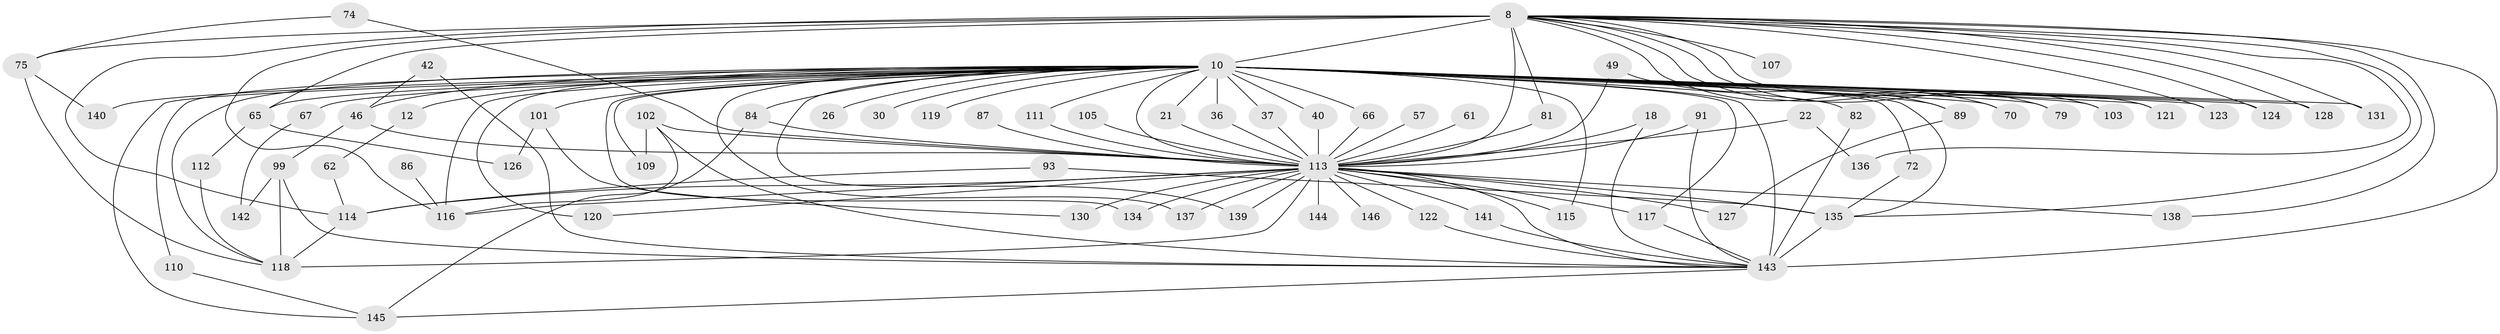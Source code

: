 // original degree distribution, {38: 0.00684931506849315, 21: 0.0136986301369863, 26: 0.00684931506849315, 32: 0.00684931506849315, 20: 0.00684931506849315, 24: 0.00684931506849315, 25: 0.00684931506849315, 18: 0.00684931506849315, 31: 0.00684931506849315, 11: 0.00684931506849315, 3: 0.2328767123287671, 5: 0.0410958904109589, 4: 0.0958904109589041, 7: 0.00684931506849315, 2: 0.5273972602739726, 6: 0.02054794520547945}
// Generated by graph-tools (version 1.1) at 2025/44/03/09/25 04:44:41]
// undirected, 73 vertices, 136 edges
graph export_dot {
graph [start="1"]
  node [color=gray90,style=filled];
  8 [super="+5"];
  10 [super="+4+1"];
  12;
  18;
  21;
  22;
  26;
  30;
  36;
  37;
  40;
  42;
  46 [super="+13+27+35"];
  49;
  57;
  61;
  62;
  65 [super="+39"];
  66;
  67;
  70;
  72;
  74;
  75 [super="+33+17"];
  79;
  81 [super="+68+54"];
  82 [super="+69"];
  84 [super="+34"];
  86;
  87;
  89 [super="+85+14"];
  91;
  93;
  99 [super="+97"];
  101;
  102 [super="+28"];
  103;
  105;
  107;
  109;
  110;
  111;
  112;
  113 [super="+73+7+77"];
  114 [super="+23"];
  115;
  116 [super="+58"];
  117 [super="+44+95"];
  118 [super="+48+76+90"];
  119;
  120 [super="+108"];
  121 [super="+92"];
  122;
  123;
  124;
  126;
  127;
  128 [super="+64"];
  130 [super="+104"];
  131 [super="+55+106"];
  134;
  135 [super="+78+133+96+100"];
  136;
  137;
  138;
  139 [super="+16"];
  140;
  141;
  142;
  143 [super="+80+132+50"];
  144;
  145 [super="+98"];
  146;
  8 -- 10 [weight=9];
  8 -- 75 [weight=3];
  8 -- 103;
  8 -- 121;
  8 -- 128 [weight=2];
  8 -- 65 [weight=2];
  8 -- 70;
  8 -- 136;
  8 -- 138;
  8 -- 143 [weight=3];
  8 -- 79;
  8 -- 107 [weight=2];
  8 -- 114 [weight=2];
  8 -- 123;
  8 -- 124;
  8 -- 81;
  8 -- 131 [weight=2];
  8 -- 135 [weight=2];
  8 -- 113 [weight=14];
  8 -- 116;
  10 -- 12 [weight=2];
  10 -- 26 [weight=2];
  10 -- 46 [weight=2];
  10 -- 72;
  10 -- 79;
  10 -- 82 [weight=3];
  10 -- 89 [weight=3];
  10 -- 101 [weight=2];
  10 -- 134;
  10 -- 145;
  10 -- 128;
  10 -- 66;
  10 -- 67 [weight=2];
  10 -- 137;
  10 -- 139;
  10 -- 21;
  10 -- 119;
  10 -- 120 [weight=4];
  10 -- 70;
  10 -- 36;
  10 -- 111;
  10 -- 121 [weight=2];
  10 -- 140;
  10 -- 84 [weight=2];
  10 -- 30;
  10 -- 37;
  10 -- 103;
  10 -- 40;
  10 -- 109;
  10 -- 110;
  10 -- 115;
  10 -- 123;
  10 -- 124;
  10 -- 65;
  10 -- 143 [weight=10];
  10 -- 117 [weight=4];
  10 -- 118 [weight=2];
  10 -- 131 [weight=3];
  10 -- 135;
  10 -- 113 [weight=14];
  10 -- 116 [weight=2];
  12 -- 62;
  18 -- 143;
  18 -- 113;
  21 -- 113;
  22 -- 136;
  22 -- 113 [weight=2];
  36 -- 113;
  37 -- 113;
  40 -- 113;
  42 -- 46;
  42 -- 143;
  46 -- 99;
  46 -- 113 [weight=3];
  49 -- 89;
  49 -- 113 [weight=2];
  57 -- 113 [weight=2];
  61 -- 113;
  62 -- 114;
  65 -- 112;
  65 -- 126;
  66 -- 113;
  67 -- 142;
  72 -- 135;
  74 -- 75;
  74 -- 113;
  75 -- 140;
  75 -- 118;
  81 -- 113 [weight=3];
  82 -- 143;
  84 -- 113;
  84 -- 145;
  86 -- 116;
  87 -- 113;
  89 -- 127;
  91 -- 143;
  91 -- 113;
  93 -- 114;
  93 -- 135;
  99 -- 142;
  99 -- 143;
  99 -- 118;
  101 -- 126;
  101 -- 130;
  102 -- 109;
  102 -- 143 [weight=2];
  102 -- 113;
  102 -- 116;
  105 -- 113 [weight=2];
  110 -- 145;
  111 -- 113;
  112 -- 118;
  113 -- 146 [weight=2];
  113 -- 130 [weight=2];
  113 -- 134;
  113 -- 135 [weight=3];
  113 -- 138;
  113 -- 144 [weight=2];
  113 -- 117 [weight=2];
  113 -- 118 [weight=3];
  113 -- 120;
  113 -- 127;
  113 -- 137;
  113 -- 139 [weight=2];
  113 -- 141;
  113 -- 143;
  113 -- 114;
  113 -- 115;
  113 -- 116 [weight=2];
  113 -- 122;
  114 -- 118;
  117 -- 143;
  122 -- 143;
  135 -- 143 [weight=2];
  141 -- 143;
  143 -- 145;
}
